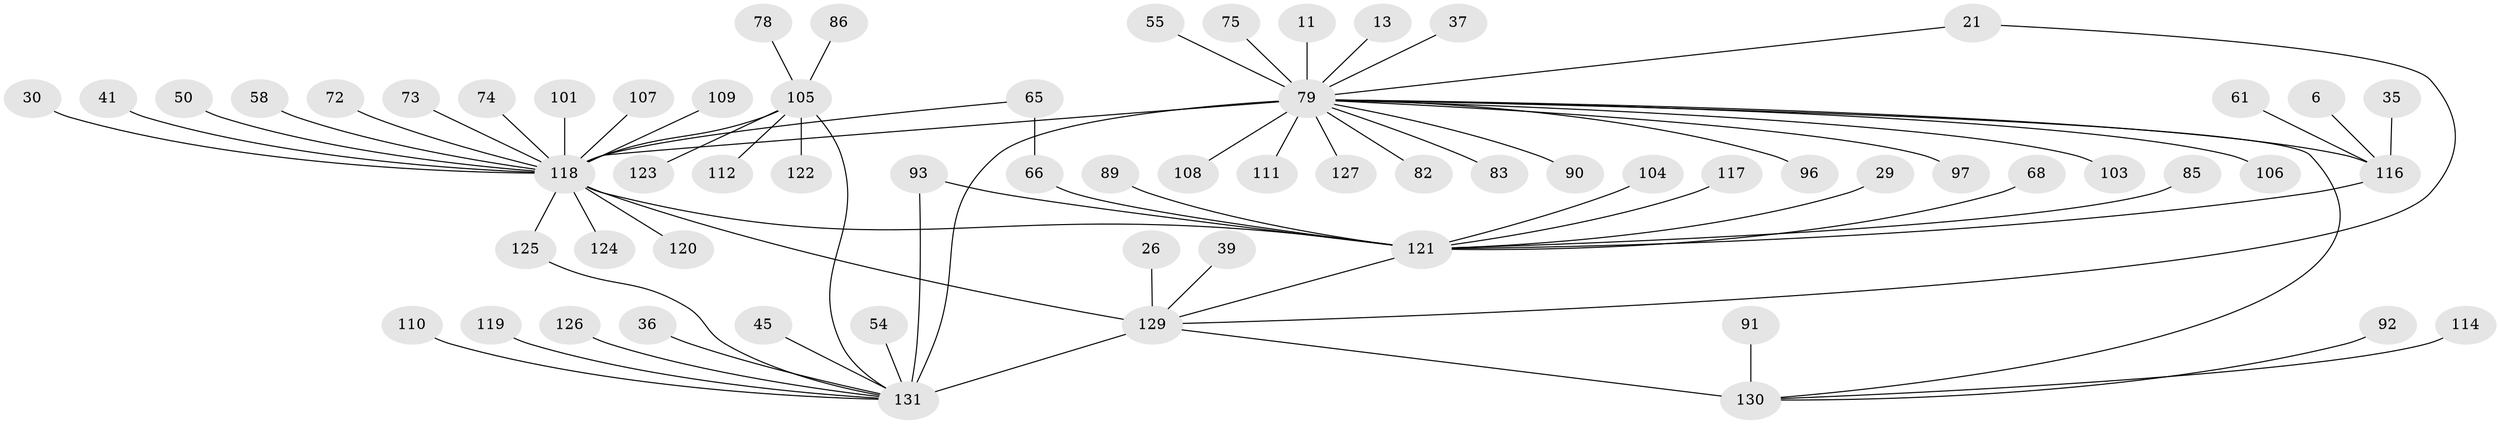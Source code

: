 // original degree distribution, {31: 0.007633587786259542, 17: 0.007633587786259542, 23: 0.007633587786259542, 8: 0.015267175572519083, 7: 0.015267175572519083, 1: 0.4961832061068702, 6: 0.007633587786259542, 3: 0.11450381679389313, 9: 0.007633587786259542, 2: 0.22900763358778625, 5: 0.022900763358778626, 10: 0.007633587786259542, 4: 0.05343511450381679, 11: 0.007633587786259542}
// Generated by graph-tools (version 1.1) at 2025/47/03/09/25 04:47:46]
// undirected, 65 vertices, 73 edges
graph export_dot {
graph [start="1"]
  node [color=gray90,style=filled];
  6;
  11;
  13;
  21;
  26;
  29;
  30;
  35;
  36;
  37;
  39;
  41;
  45;
  50;
  54 [super="+22"];
  55;
  58;
  61;
  65 [super="+15"];
  66 [super="+64"];
  68;
  72 [super="+59"];
  73;
  74;
  75;
  78;
  79 [super="+34+56"];
  82;
  83;
  85 [super="+27"];
  86;
  89;
  90;
  91;
  92;
  93 [super="+43"];
  96;
  97;
  101;
  103;
  104;
  105 [super="+51+84+44"];
  106 [super="+24"];
  107;
  108;
  109;
  110;
  111;
  112;
  114;
  116 [super="+46+102+115"];
  117;
  118 [super="+94+62"];
  119;
  120;
  121 [super="+87+2"];
  122;
  123;
  124;
  125 [super="+10"];
  126;
  127;
  129 [super="+25+113"];
  130 [super="+23+99+31+100+128+77+80+81"];
  131 [super="+32+95"];
  6 -- 116;
  11 -- 79;
  13 -- 79;
  21 -- 129;
  21 -- 79;
  26 -- 129;
  29 -- 121;
  30 -- 118;
  35 -- 116;
  36 -- 131;
  37 -- 79;
  39 -- 129;
  41 -- 118;
  45 -- 131;
  50 -- 118;
  54 -- 131;
  55 -- 79;
  58 -- 118;
  61 -- 116;
  65 -- 118;
  65 -- 66 [weight=2];
  66 -- 121;
  68 -- 121;
  72 -- 118;
  73 -- 118;
  74 -- 118;
  75 -- 79;
  78 -- 105;
  79 -- 82;
  79 -- 131 [weight=5];
  79 -- 83;
  79 -- 90;
  79 -- 96;
  79 -- 97;
  79 -- 103;
  79 -- 108;
  79 -- 111;
  79 -- 118 [weight=7];
  79 -- 127 [weight=2];
  79 -- 106;
  79 -- 116 [weight=3];
  79 -- 130;
  85 -- 121;
  86 -- 105;
  89 -- 121;
  91 -- 130;
  92 -- 130;
  93 -- 131;
  93 -- 121;
  101 -- 118;
  104 -- 121;
  105 -- 122;
  105 -- 112;
  105 -- 123;
  105 -- 118 [weight=4];
  105 -- 131 [weight=2];
  107 -- 118;
  109 -- 118;
  110 -- 131;
  114 -- 130;
  116 -- 121 [weight=3];
  117 -- 121;
  118 -- 129 [weight=4];
  118 -- 120;
  118 -- 121 [weight=2];
  118 -- 124;
  118 -- 125;
  119 -- 131;
  121 -- 129 [weight=3];
  125 -- 131;
  126 -- 131;
  129 -- 130 [weight=3];
  129 -- 131 [weight=3];
}
